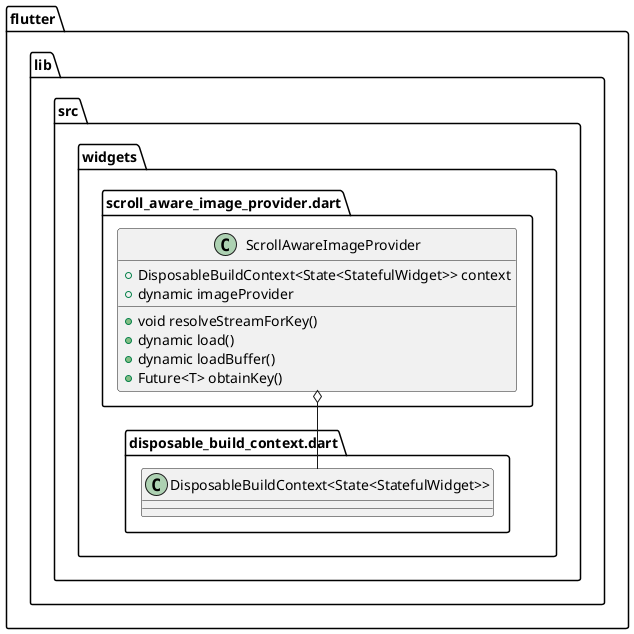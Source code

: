 @startuml
set namespaceSeparator ::

class "flutter::lib::src::widgets::scroll_aware_image_provider.dart::ScrollAwareImageProvider" {
  +DisposableBuildContext<State<StatefulWidget>> context
  +dynamic imageProvider
  +void resolveStreamForKey()
  +dynamic load()
  +dynamic loadBuffer()
  +Future<T> obtainKey()
}

"flutter::lib::src::widgets::scroll_aware_image_provider.dart::ScrollAwareImageProvider" o-- "flutter::lib::src::widgets::disposable_build_context.dart::DisposableBuildContext<State<StatefulWidget>>"


@enduml